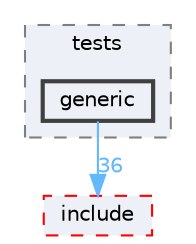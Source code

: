 digraph "external/reflect-cpp/tests/generic"
{
 // LATEX_PDF_SIZE
  bgcolor="transparent";
  edge [fontname=Helvetica,fontsize=10,labelfontname=Helvetica,labelfontsize=10];
  node [fontname=Helvetica,fontsize=10,shape=box,height=0.2,width=0.4];
  compound=true
  subgraph clusterdir_96ed9f99bdafb7b1db11ea23481da3f6 {
    graph [ bgcolor="#edf0f7", pencolor="grey50", label="tests", fontname=Helvetica,fontsize=10 style="filled,dashed", URL="dir_96ed9f99bdafb7b1db11ea23481da3f6.html",tooltip=""]
  dir_1411bb8f1a94742edaa678ad94bcf1e3 [label="generic", fillcolor="#edf0f7", color="grey25", style="filled,bold", URL="dir_1411bb8f1a94742edaa678ad94bcf1e3.html",tooltip=""];
  }
  dir_52db5b9842da2a9d3126408803d2a092 [label="include", fillcolor="#edf0f7", color="red", style="filled,dashed", URL="dir_52db5b9842da2a9d3126408803d2a092.html",tooltip=""];
  dir_1411bb8f1a94742edaa678ad94bcf1e3->dir_52db5b9842da2a9d3126408803d2a092 [headlabel="36", labeldistance=1.5 headhref="dir_000346_000385.html" href="dir_000346_000385.html" color="steelblue1" fontcolor="steelblue1"];
}
